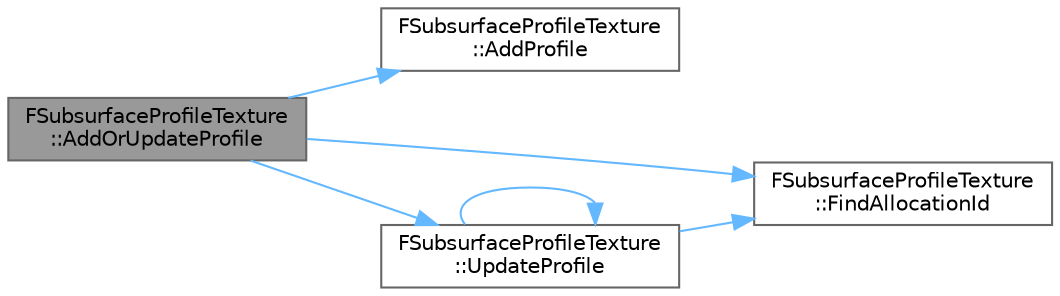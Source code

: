 digraph "FSubsurfaceProfileTexture::AddOrUpdateProfile"
{
 // INTERACTIVE_SVG=YES
 // LATEX_PDF_SIZE
  bgcolor="transparent";
  edge [fontname=Helvetica,fontsize=10,labelfontname=Helvetica,labelfontsize=10];
  node [fontname=Helvetica,fontsize=10,shape=box,height=0.2,width=0.4];
  rankdir="LR";
  Node1 [id="Node000001",label="FSubsurfaceProfileTexture\l::AddOrUpdateProfile",height=0.2,width=0.4,color="gray40", fillcolor="grey60", style="filled", fontcolor="black",tooltip=" "];
  Node1 -> Node2 [id="edge1_Node000001_Node000002",color="steelblue1",style="solid",tooltip=" "];
  Node2 [id="Node000002",label="FSubsurfaceProfileTexture\l::AddProfile",height=0.2,width=0.4,color="grey40", fillcolor="white", style="filled",URL="$d9/d00/classFSubsurfaceProfileTexture.html#adce20f50ea6eb982106575d42a2ef376",tooltip=" "];
  Node1 -> Node3 [id="edge2_Node000001_Node000003",color="steelblue1",style="solid",tooltip=" "];
  Node3 [id="Node000003",label="FSubsurfaceProfileTexture\l::FindAllocationId",height=0.2,width=0.4,color="grey40", fillcolor="white", style="filled",URL="$d9/d00/classFSubsurfaceProfileTexture.html#a87bfeebb11a19cc9d707adc8d5b2f9d8",tooltip=" "];
  Node1 -> Node4 [id="edge3_Node000001_Node000004",color="steelblue1",style="solid",tooltip=" "];
  Node4 [id="Node000004",label="FSubsurfaceProfileTexture\l::UpdateProfile",height=0.2,width=0.4,color="grey40", fillcolor="white", style="filled",URL="$d9/d00/classFSubsurfaceProfileTexture.html#a7e236293a314836088f13b66da5747a2",tooltip=" "];
  Node4 -> Node3 [id="edge4_Node000004_Node000003",color="steelblue1",style="solid",tooltip=" "];
  Node4 -> Node4 [id="edge5_Node000004_Node000004",color="steelblue1",style="solid",tooltip=" "];
}
